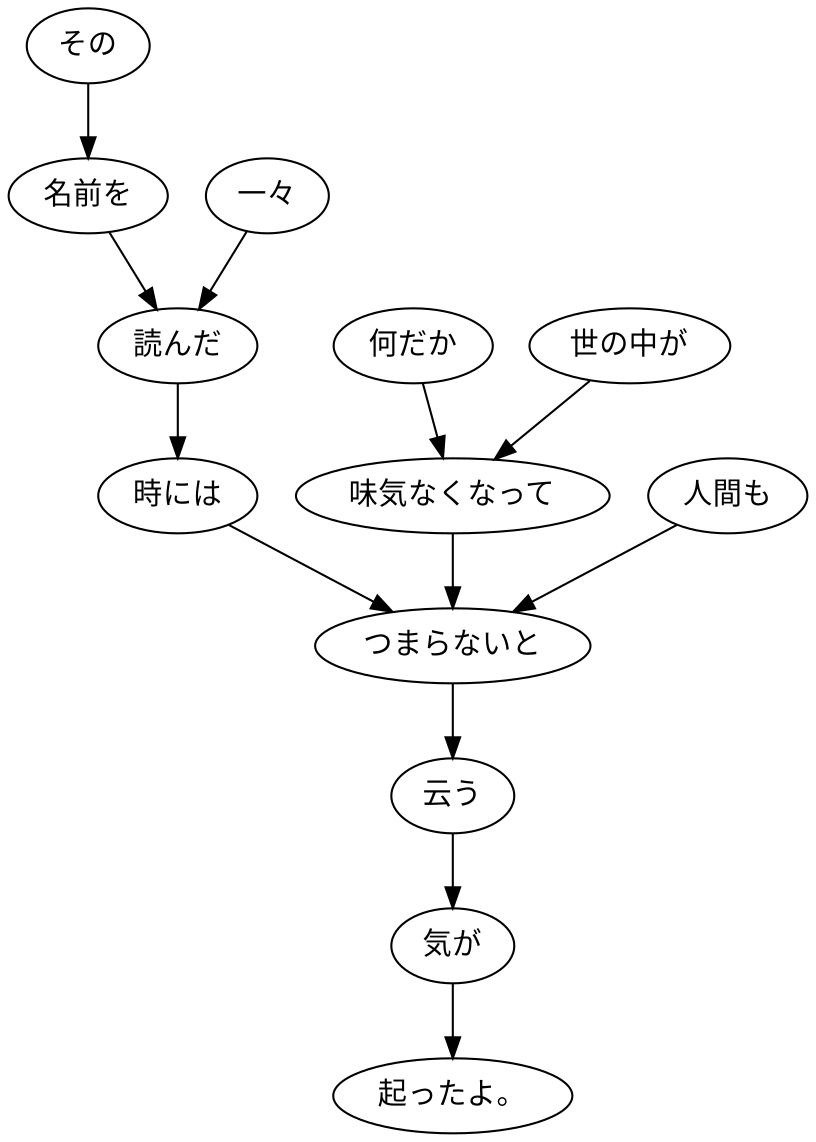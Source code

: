 digraph graph1051 {
	node0 [label="その"];
	node1 [label="名前を"];
	node2 [label="一々"];
	node3 [label="読んだ"];
	node4 [label="時には"];
	node5 [label="何だか"];
	node6 [label="世の中が"];
	node7 [label="味気なくなって"];
	node8 [label="人間も"];
	node9 [label="つまらないと"];
	node10 [label="云う"];
	node11 [label="気が"];
	node12 [label="起ったよ。"];
	node0 -> node1;
	node1 -> node3;
	node2 -> node3;
	node3 -> node4;
	node4 -> node9;
	node5 -> node7;
	node6 -> node7;
	node7 -> node9;
	node8 -> node9;
	node9 -> node10;
	node10 -> node11;
	node11 -> node12;
}
